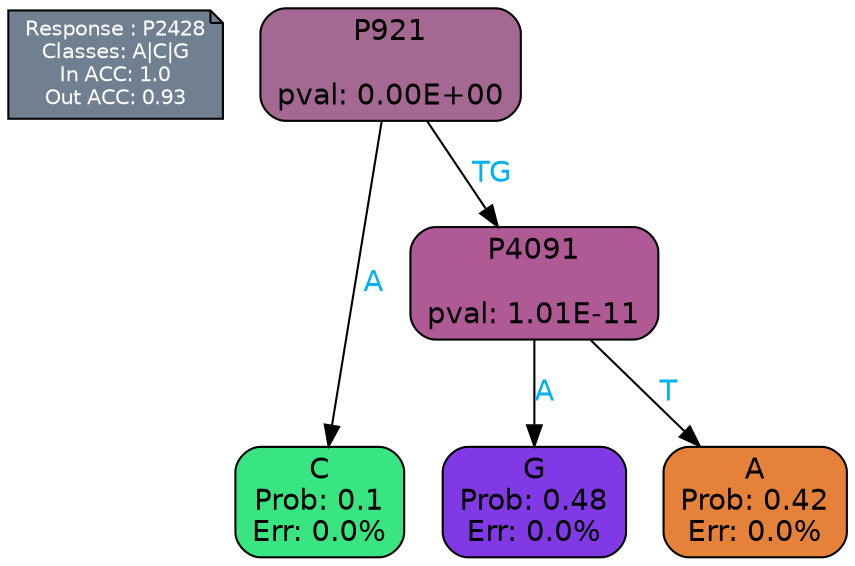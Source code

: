 digraph Tree {
node [shape=box, style="filled, rounded", color="black", fontname=helvetica] ;
graph [ranksep=equally, splines=polylines, bgcolor=transparent, dpi=600] ;
edge [fontname=helvetica] ;
LEGEND [label="Response : P2428
Classes: A|C|G
In ACC: 1.0
Out ACC: 0.93
",shape=note,align=left,style=filled,fillcolor="slategray",fontcolor="white",fontsize=10];1 [label="P921

pval: 0.00E+00", fillcolor="#a46892"] ;
2 [label="C
Prob: 0.1
Err: 0.0%", fillcolor="#39e581"] ;
3 [label="P4091

pval: 1.01E-11", fillcolor="#af5a94"] ;
4 [label="G
Prob: 0.48
Err: 0.0%", fillcolor="#8139e5"] ;
5 [label="A
Prob: 0.42
Err: 0.0%", fillcolor="#e58139"] ;
1 -> 2 [label="A",fontcolor=deepskyblue2] ;
1 -> 3 [label="TG",fontcolor=deepskyblue2] ;
3 -> 4 [label="A",fontcolor=deepskyblue2] ;
3 -> 5 [label="T",fontcolor=deepskyblue2] ;
{rank = same; 2;4;5;}{rank = same; LEGEND;1;}}